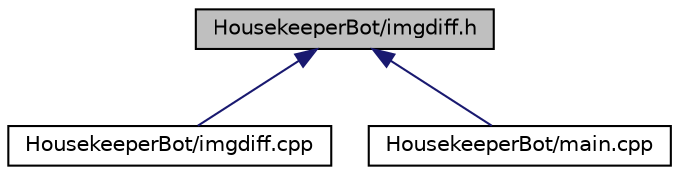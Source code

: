 digraph "HousekeeperBot/imgdiff.h"
{
  edge [fontname="Helvetica",fontsize="10",labelfontname="Helvetica",labelfontsize="10"];
  node [fontname="Helvetica",fontsize="10",shape=record];
  Node9 [label="HousekeeperBot/imgdiff.h",height=0.2,width=0.4,color="black", fillcolor="grey75", style="filled", fontcolor="black"];
  Node9 -> Node10 [dir="back",color="midnightblue",fontsize="10",style="solid",fontname="Helvetica"];
  Node10 [label="HousekeeperBot/imgdiff.cpp",height=0.2,width=0.4,color="black", fillcolor="white", style="filled",URL="$imgdiff_8cpp.html",tooltip="Get diff for images. "];
  Node9 -> Node11 [dir="back",color="midnightblue",fontsize="10",style="solid",fontname="Helvetica"];
  Node11 [label="HousekeeperBot/main.cpp",height=0.2,width=0.4,color="black", fillcolor="white", style="filled",URL="$main_8cpp.html"];
}
